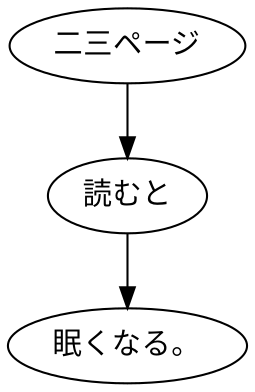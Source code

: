 digraph graph77 {
	node0 [label="二三ページ"];
	node1 [label="読むと"];
	node2 [label="眠くなる。"];
	node0 -> node1;
	node1 -> node2;
}
